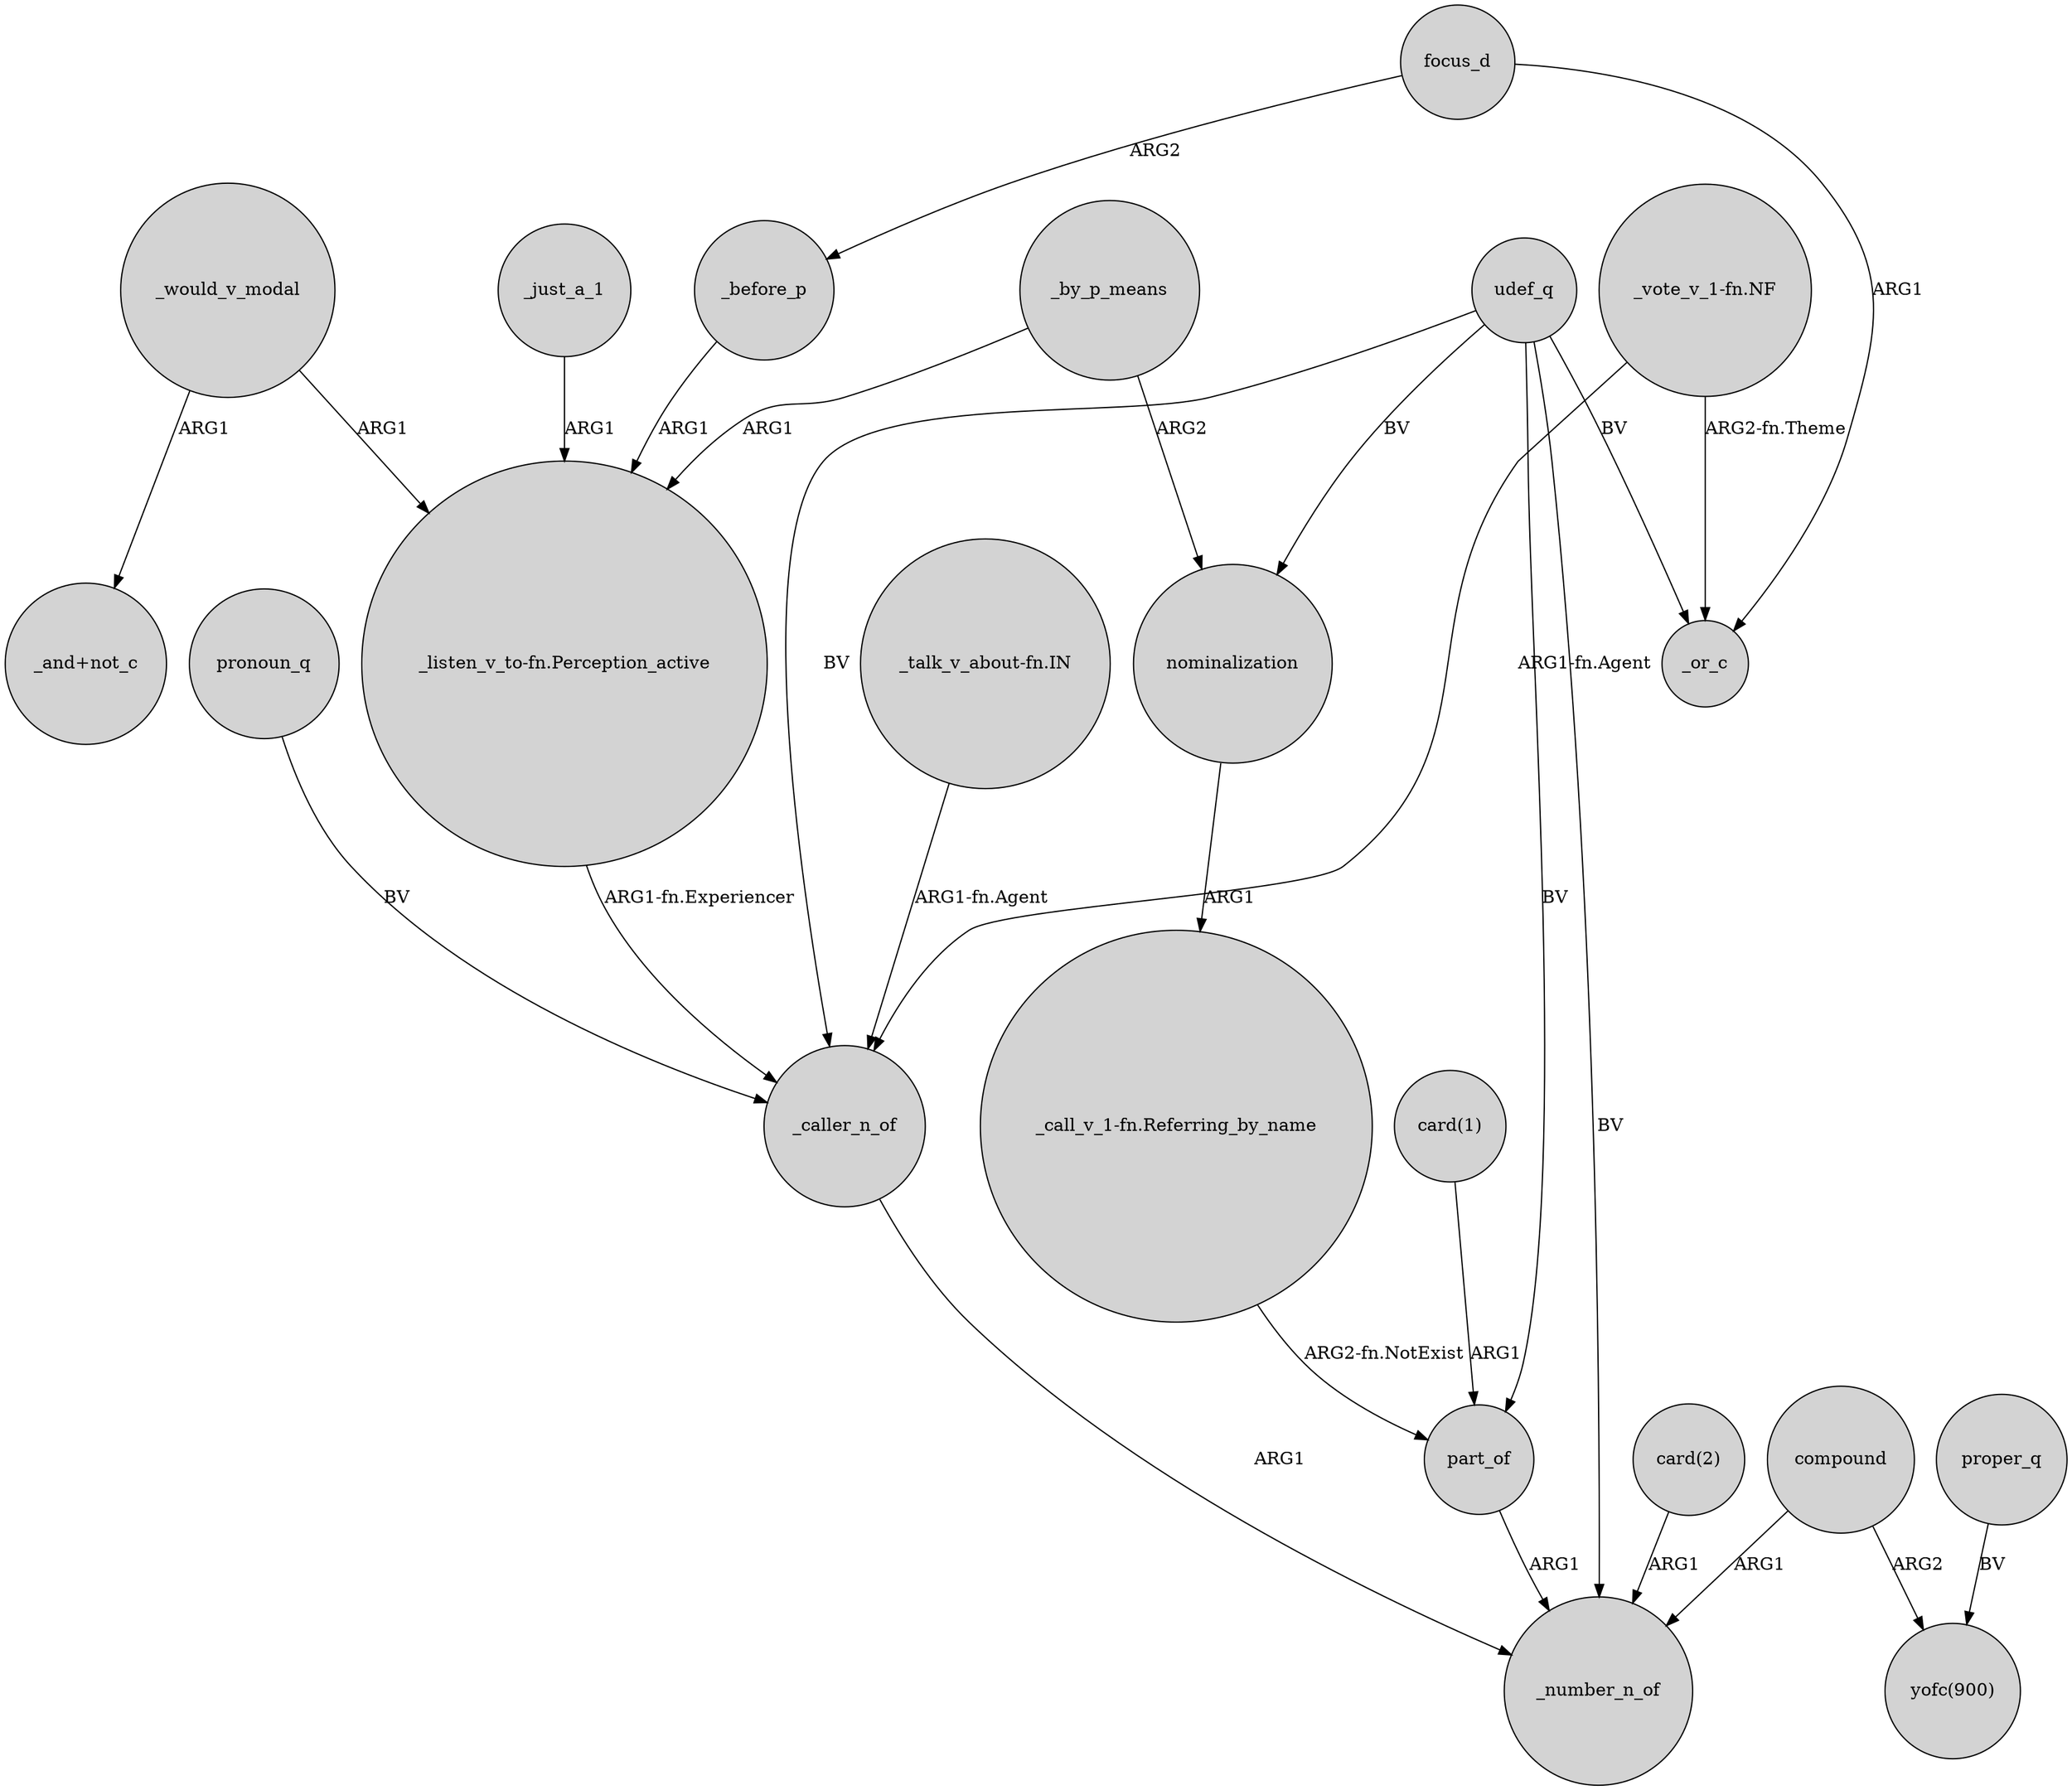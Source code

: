 digraph {
	node [shape=circle style=filled]
	pronoun_q -> _caller_n_of [label=BV]
	udef_q -> part_of [label=BV]
	_by_p_means -> nominalization [label=ARG2]
	udef_q -> _number_n_of [label=BV]
	_caller_n_of -> _number_n_of [label=ARG1]
	nominalization -> "_call_v_1-fn.Referring_by_name" [label=ARG1]
	_would_v_modal -> "_and+not_c" [label=ARG1]
	proper_q -> "yofc(900)" [label=BV]
	_before_p -> "_listen_v_to-fn.Perception_active" [label=ARG1]
	udef_q -> _or_c [label=BV]
	"_vote_v_1-fn.NF" -> _or_c [label="ARG2-fn.Theme"]
	"_talk_v_about-fn.IN" -> _caller_n_of [label="ARG1-fn.Agent"]
	"_call_v_1-fn.Referring_by_name" -> part_of [label="ARG2-fn.NotExist"]
	focus_d -> _or_c [label=ARG1]
	focus_d -> _before_p [label=ARG2]
	part_of -> _number_n_of [label=ARG1]
	compound -> _number_n_of [label=ARG1]
	udef_q -> nominalization [label=BV]
	"_vote_v_1-fn.NF" -> _caller_n_of [label="ARG1-fn.Agent"]
	compound -> "yofc(900)" [label=ARG2]
	"card(1)" -> part_of [label=ARG1]
	_by_p_means -> "_listen_v_to-fn.Perception_active" [label=ARG1]
	udef_q -> _caller_n_of [label=BV]
	_just_a_1 -> "_listen_v_to-fn.Perception_active" [label=ARG1]
	_would_v_modal -> "_listen_v_to-fn.Perception_active" [label=ARG1]
	"card(2)" -> _number_n_of [label=ARG1]
	"_listen_v_to-fn.Perception_active" -> _caller_n_of [label="ARG1-fn.Experiencer"]
}
